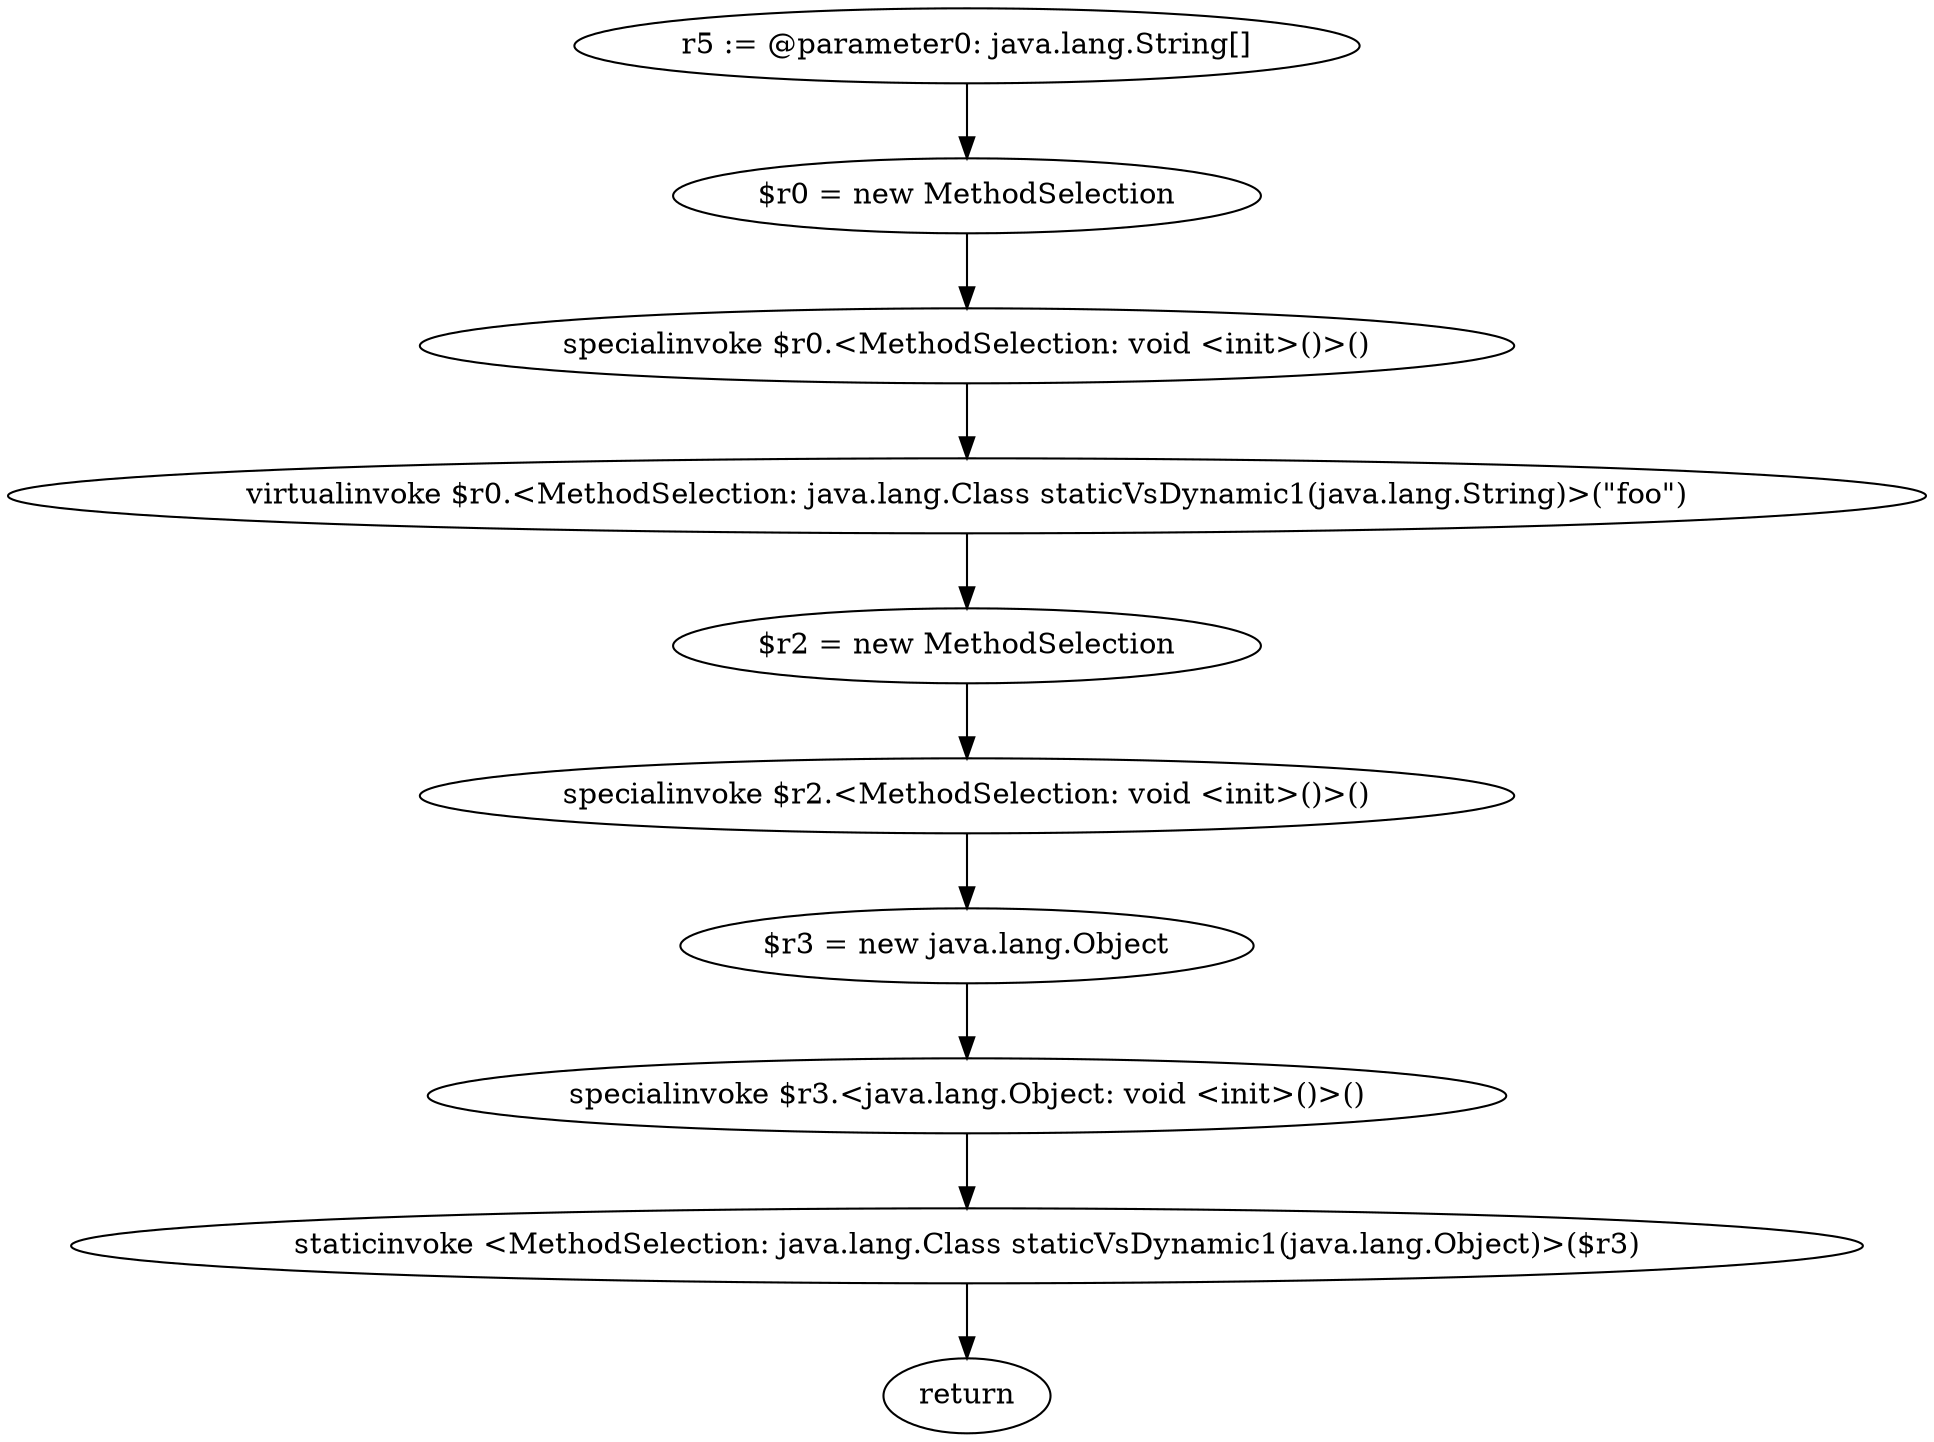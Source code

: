 digraph "unitGraph" {
    "r5 := @parameter0: java.lang.String[]"
    "$r0 = new MethodSelection"
    "specialinvoke $r0.<MethodSelection: void <init>()>()"
    "virtualinvoke $r0.<MethodSelection: java.lang.Class staticVsDynamic1(java.lang.String)>(\"foo\")"
    "$r2 = new MethodSelection"
    "specialinvoke $r2.<MethodSelection: void <init>()>()"
    "$r3 = new java.lang.Object"
    "specialinvoke $r3.<java.lang.Object: void <init>()>()"
    "staticinvoke <MethodSelection: java.lang.Class staticVsDynamic1(java.lang.Object)>($r3)"
    "return"
    "r5 := @parameter0: java.lang.String[]"->"$r0 = new MethodSelection";
    "$r0 = new MethodSelection"->"specialinvoke $r0.<MethodSelection: void <init>()>()";
    "specialinvoke $r0.<MethodSelection: void <init>()>()"->"virtualinvoke $r0.<MethodSelection: java.lang.Class staticVsDynamic1(java.lang.String)>(\"foo\")";
    "virtualinvoke $r0.<MethodSelection: java.lang.Class staticVsDynamic1(java.lang.String)>(\"foo\")"->"$r2 = new MethodSelection";
    "$r2 = new MethodSelection"->"specialinvoke $r2.<MethodSelection: void <init>()>()";
    "specialinvoke $r2.<MethodSelection: void <init>()>()"->"$r3 = new java.lang.Object";
    "$r3 = new java.lang.Object"->"specialinvoke $r3.<java.lang.Object: void <init>()>()";
    "specialinvoke $r3.<java.lang.Object: void <init>()>()"->"staticinvoke <MethodSelection: java.lang.Class staticVsDynamic1(java.lang.Object)>($r3)";
    "staticinvoke <MethodSelection: java.lang.Class staticVsDynamic1(java.lang.Object)>($r3)"->"return";
}
